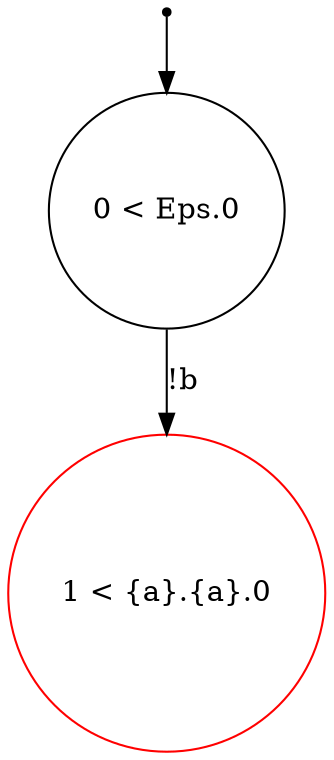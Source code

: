 digraph {
 node [shape=point] ENTRY
 node [shape=circle]
1 [label="1 < {a}.{a}.0
" color="red"]
0 [label="0 < Eps.0
"]
ENTRY -> 0
0 -> 1 [label="!b"]

}